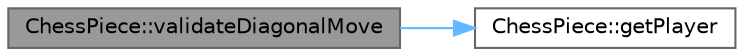 digraph "ChessPiece::validateDiagonalMove"
{
 // LATEX_PDF_SIZE
  bgcolor="transparent";
  edge [fontname=Helvetica,fontsize=10,labelfontname=Helvetica,labelfontsize=10];
  node [fontname=Helvetica,fontsize=10,shape=box,height=0.2,width=0.4];
  rankdir="LR";
  Node1 [id="Node000001",label="ChessPiece::validateDiagonalMove",height=0.2,width=0.4,color="gray40", fillcolor="grey60", style="filled", fontcolor="black",tooltip="Validates a diagonal move for the chess piece."];
  Node1 -> Node2 [id="edge2_Node000001_Node000002",color="steelblue1",style="solid",tooltip=" "];
  Node2 [id="Node000002",label="ChessPiece::getPlayer",height=0.2,width=0.4,color="grey40", fillcolor="white", style="filled",URL="$class_chess_piece.html#aa449c4e3dd08c3f3aa08309a6bf59062",tooltip="Gets the player to whom the chess piece belongs."];
}
